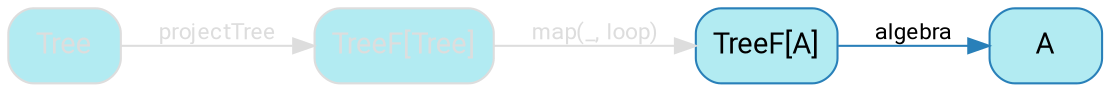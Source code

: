 digraph {
    bgcolor=transparent
    splines=false
    rankdir=LR

    // Default theme: disabled
    node[shape="rectangle" style="rounded,filled" color="#dddddd" fillcolor="#b2ebf2" fontcolor="#dddddd" fontname="Segoe UI,Roboto,Helvetica,Arial,sans-serif"]
    edge [color="#dddddd" fontcolor="#dddddd" fontname="Segoe UI,Roboto,Helvetica,Arial,sans-serif" fontsize=11]

    ListFList[label="TreeF[Tree]"]
    ListFA[label="TreeF[A]" color="#2980B9" fillcolor="#b2ebf2" fontcolor="#000000"]
    B[label=Tree]
    A[color="#2980B9" fillcolor="#b2ebf2" fontcolor="#000000"]

    B         -> ListFList [label=projectTree]
    ListFList -> ListFA[label="map(_, loop)"]
    ListFA    -> A [label=algebra color="#2980B9" fontcolor="#000000"]
}
